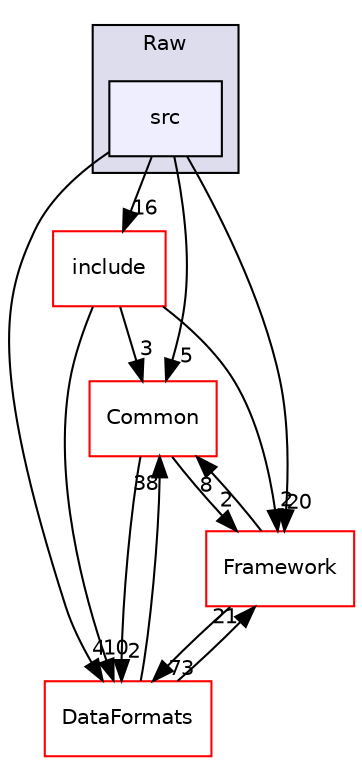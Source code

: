 digraph "/home/travis/build/AliceO2Group/AliceO2/Detectors/Raw/src" {
  bgcolor=transparent;
  compound=true
  node [ fontsize="10", fontname="Helvetica"];
  edge [ labelfontsize="10", labelfontname="Helvetica"];
  subgraph clusterdir_26637d1bd82229bc9ed97f7e706be743 {
    graph [ bgcolor="#ddddee", pencolor="black", label="Raw" fontname="Helvetica", fontsize="10", URL="dir_26637d1bd82229bc9ed97f7e706be743.html"]
  dir_d28946951e99f3bb079a0f36e4b901d5 [shape=box, label="src", style="filled", fillcolor="#eeeeff", pencolor="black", URL="dir_d28946951e99f3bb079a0f36e4b901d5.html"];
  }
  dir_a1183e661fa32b27f9c405ddcaa2e598 [shape=box label="include" color="red" URL="dir_a1183e661fa32b27f9c405ddcaa2e598.html"];
  dir_4ab6b4cc6a7edbff49100e9123df213f [shape=box label="Common" color="red" URL="dir_4ab6b4cc6a7edbff49100e9123df213f.html"];
  dir_bcbb2cf9a3d3d83e5515c82071a07177 [shape=box label="Framework" color="red" URL="dir_bcbb2cf9a3d3d83e5515c82071a07177.html"];
  dir_2171f7ec022c5423887b07c69b2f5b48 [shape=box label="DataFormats" color="red" URL="dir_2171f7ec022c5423887b07c69b2f5b48.html"];
  dir_a1183e661fa32b27f9c405ddcaa2e598->dir_4ab6b4cc6a7edbff49100e9123df213f [headlabel="3", labeldistance=1.5 headhref="dir_000629_000036.html"];
  dir_a1183e661fa32b27f9c405ddcaa2e598->dir_bcbb2cf9a3d3d83e5515c82071a07177 [headlabel="2", labeldistance=1.5 headhref="dir_000629_000063.html"];
  dir_a1183e661fa32b27f9c405ddcaa2e598->dir_2171f7ec022c5423887b07c69b2f5b48 [headlabel="10", labeldistance=1.5 headhref="dir_000629_000090.html"];
  dir_4ab6b4cc6a7edbff49100e9123df213f->dir_bcbb2cf9a3d3d83e5515c82071a07177 [headlabel="2", labeldistance=1.5 headhref="dir_000036_000063.html"];
  dir_4ab6b4cc6a7edbff49100e9123df213f->dir_2171f7ec022c5423887b07c69b2f5b48 [headlabel="2", labeldistance=1.5 headhref="dir_000036_000090.html"];
  dir_d28946951e99f3bb079a0f36e4b901d5->dir_a1183e661fa32b27f9c405ddcaa2e598 [headlabel="16", labeldistance=1.5 headhref="dir_000632_000629.html"];
  dir_d28946951e99f3bb079a0f36e4b901d5->dir_4ab6b4cc6a7edbff49100e9123df213f [headlabel="5", labeldistance=1.5 headhref="dir_000632_000036.html"];
  dir_d28946951e99f3bb079a0f36e4b901d5->dir_bcbb2cf9a3d3d83e5515c82071a07177 [headlabel="20", labeldistance=1.5 headhref="dir_000632_000063.html"];
  dir_d28946951e99f3bb079a0f36e4b901d5->dir_2171f7ec022c5423887b07c69b2f5b48 [headlabel="4", labeldistance=1.5 headhref="dir_000632_000090.html"];
  dir_bcbb2cf9a3d3d83e5515c82071a07177->dir_4ab6b4cc6a7edbff49100e9123df213f [headlabel="8", labeldistance=1.5 headhref="dir_000063_000036.html"];
  dir_bcbb2cf9a3d3d83e5515c82071a07177->dir_2171f7ec022c5423887b07c69b2f5b48 [headlabel="73", labeldistance=1.5 headhref="dir_000063_000090.html"];
  dir_2171f7ec022c5423887b07c69b2f5b48->dir_4ab6b4cc6a7edbff49100e9123df213f [headlabel="38", labeldistance=1.5 headhref="dir_000090_000036.html"];
  dir_2171f7ec022c5423887b07c69b2f5b48->dir_bcbb2cf9a3d3d83e5515c82071a07177 [headlabel="21", labeldistance=1.5 headhref="dir_000090_000063.html"];
}
